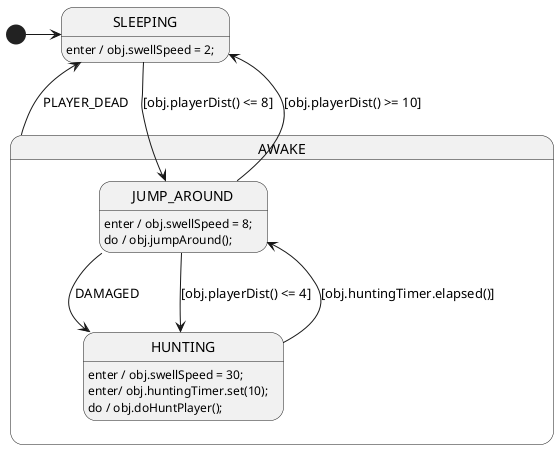 @startuml Enemy1Sm

' //////////////////////// STATE ORGANIZATION ///////////////////////
' Note: StateSmith treats state names and events as case insensitive.
' More info: https://github.com/StateSmith/StateSmith/wiki/PlantUML

state SLEEPING

state AWAKE {
    state JUMP_AROUND
    state HUNTING
}

[*] -> SLEEPING


' ///////////////////////// STATE HANDLERS /////////////////////////
' Syntax: https://github.com/StateSmith/StateSmith/wiki/Behaviors

SLEEPING: enter / obj.swellSpeed = 2;
SLEEPING --> JUMP_AROUND: [obj.playerDist() <= 8]

AWAKE -up-> SLEEPING: PLAYER_DEAD

JUMP_AROUND: enter / obj.swellSpeed = 8;
JUMP_AROUND: do / obj.jumpAround();
JUMP_AROUND --> SLEEPING: [obj.playerDist() >= 10]
JUMP_AROUND --> HUNTING: DAMAGED
JUMP_AROUND --> HUNTING: [obj.playerDist() <= 4]

HUNTING: enter / obj.swellSpeed = 30;
HUNTING: enter/ obj.huntingTimer.set(10);
HUNTING: do / obj.doHuntPlayer();
HUNTING --> JUMP_AROUND: [obj.huntingTimer.elapsed()]


' //////////////////////// StateSmith config ////////////////////////
' The below special comment block sets the StateSmith configuration.
' More info: https://github.com/StateSmith/StateSmith/issues/335

/'! $CONFIG : toml
[SmRunnerSettings]
transpilerId = "JavaScript"

[RenderConfig]
AutoExpandedVars = """
    obj: null, // need to set this to instance of Enemy1 before calling start()
    """
'/
@enduml